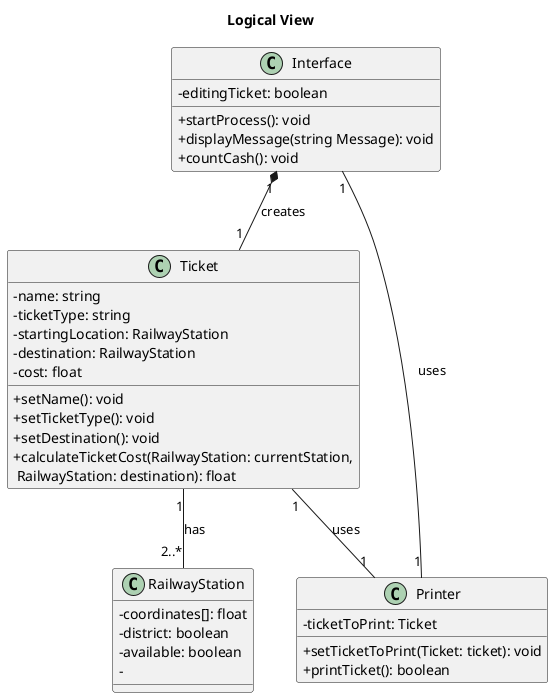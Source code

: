 @startuml
skinparam classAttributeIconSize 0

title Logical View

class Interface {
    - editingTicket: boolean

    + startProcess(): void
    + displayMessage(string Message): void
    + countCash(): void
}

class Ticket {
    - name: string
    - ticketType: string
    - startingLocation: RailwayStation
    - destination: RailwayStation
    - cost: float

    + setName(): void
    + setTicketType(): void
    + setDestination(): void
    + calculateTicketCost(RailwayStation: currentStation,\n RailwayStation: destination): float

}

class RailwayStation {
    - coordinates[]: float
    - district: boolean
    - available: boolean
    -
}

class Printer {
    - ticketToPrint: Ticket

    +setTicketToPrint(Ticket: ticket): void
    +printTicket(): boolean
}

Interface "1" *-- "1" Ticket : creates
Interface "1" -- "1" Printer : uses
Ticket "1" -- "1" Printer : uses
Ticket "1" -- "2..*" RailwayStation : has
@enduml

@startuml
skinparam classAttributeIconSize 0

title Process View
autoactivate off
albert -> Interface : clicks on "Start", triggers startProcess()
activate Interface
Interface -> Ticket ** : create


albert -> Interface: types name

Interface -> Ticket: setName()
activate Ticket
Ticket --> Interface: void
deactivate Ticket

albert -> Interface: selects ticket type
Interface -> Ticket: setTicketType()
activate Ticket
Ticket --> Interface: void
deactivate Ticket

albert -> Interface: types destination
Interface -> Ticket: setDestination()
activate Ticket
Ticket --> Interface: void
deactivate Ticket

Ticket -> Ticket : calculateTicketCost()
activate Ticket
Ticket -> Interface: displayMessage("Current Price: ....")
activate Interface
Interface --> albert: Display "Current Price: 14$. Pay with cash:"
return void
return void
return void

albert -> Interface: pays with cash, triggers countCash()
activate Interface
alt money > price
    Interface -> Printer: setTicketToPrint()
    activate Printer
    Printer -> Printer: printTicket()
    activate Printer
    Printer --> Interface: true
    deactivate Printer
    return void

alt money = price
    Interface --> Interface: displayMessage(...)
    Interface --> albert: Display "Ticket printed"
else
    Interface --> Interface: displayMessage(...)
    Interface --> albert: Display "Ticket printe, take change."
end
else money < price
    Interface --> Interface: displayMessage(...)
    Interface --> albert: Display "Not enough money"
end

return




@enduml

@startuml
title Development View

package "Ticket Machine" {

    Folder "Interface"
    Folder "Ticket"
    Folder "Printer"


}

package "Railway Station" {
    Folder "RailwayStation"
}

Ticket "1" -- "2..*" RailwayStation : has
Interface "1" *-- "1" Ticket : creates
Interface "1" -- "1" Printer : uses
Ticket "1" -- "1" Printer : uses

@enduml


@startuml
title Deployment View

actor albert

node "Ticket Machine" {
    component "Interface"
    component "Ticket"
    component "Printer"
}

node "Database" {
    component "RailwayStation"
}

albert -> Interface : interacts
Interface -> Ticket : creates
Interface -> Printer : uses
Ticket -> Printer : uses
Ticket -> RailwayStation : has


@enduml